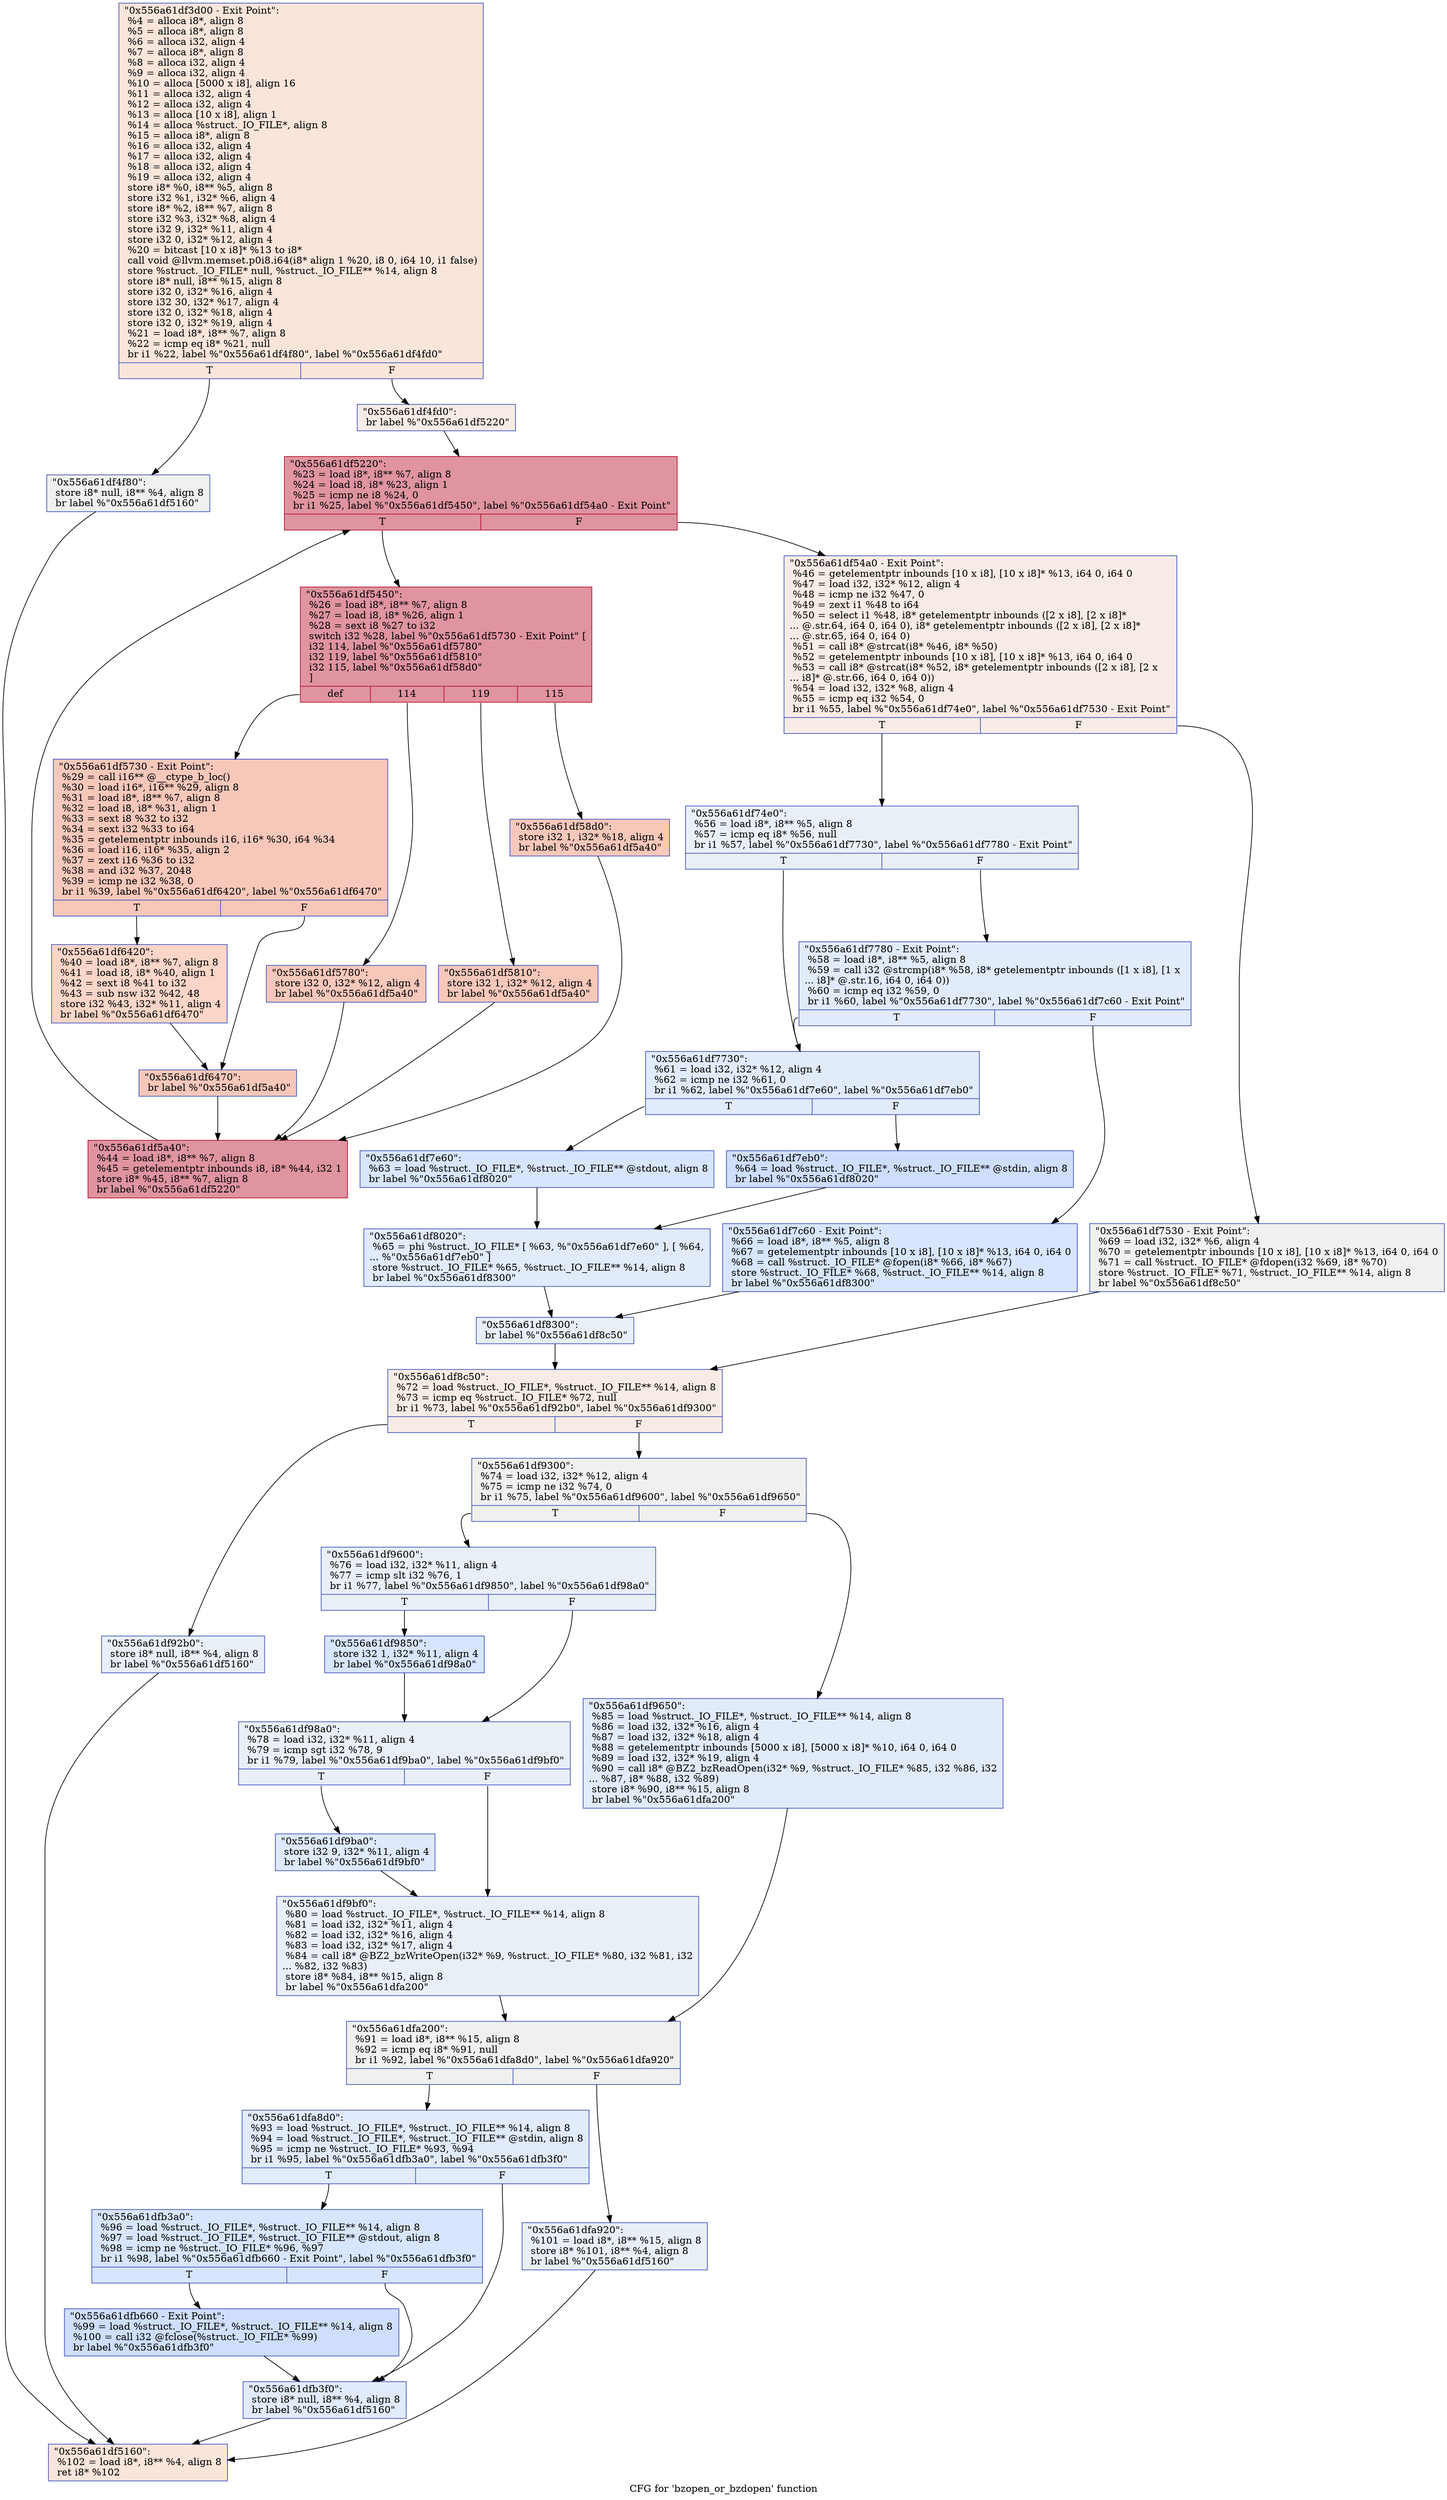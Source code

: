 digraph "CFG for 'bzopen_or_bzdopen' function" {
	label="CFG for 'bzopen_or_bzdopen' function";

	Node0x556a61df3d00 [shape=record,color="#3d50c3ff", style=filled, fillcolor="#f4c5ad70",label="{\"0x556a61df3d00 - Exit Point\":\l  %4 = alloca i8*, align 8\l  %5 = alloca i8*, align 8\l  %6 = alloca i32, align 4\l  %7 = alloca i8*, align 8\l  %8 = alloca i32, align 4\l  %9 = alloca i32, align 4\l  %10 = alloca [5000 x i8], align 16\l  %11 = alloca i32, align 4\l  %12 = alloca i32, align 4\l  %13 = alloca [10 x i8], align 1\l  %14 = alloca %struct._IO_FILE*, align 8\l  %15 = alloca i8*, align 8\l  %16 = alloca i32, align 4\l  %17 = alloca i32, align 4\l  %18 = alloca i32, align 4\l  %19 = alloca i32, align 4\l  store i8* %0, i8** %5, align 8\l  store i32 %1, i32* %6, align 4\l  store i8* %2, i8** %7, align 8\l  store i32 %3, i32* %8, align 4\l  store i32 9, i32* %11, align 4\l  store i32 0, i32* %12, align 4\l  %20 = bitcast [10 x i8]* %13 to i8*\l  call void @llvm.memset.p0i8.i64(i8* align 1 %20, i8 0, i64 10, i1 false)\l  store %struct._IO_FILE* null, %struct._IO_FILE** %14, align 8\l  store i8* null, i8** %15, align 8\l  store i32 0, i32* %16, align 4\l  store i32 30, i32* %17, align 4\l  store i32 0, i32* %18, align 4\l  store i32 0, i32* %19, align 4\l  %21 = load i8*, i8** %7, align 8\l  %22 = icmp eq i8* %21, null\l  br i1 %22, label %\"0x556a61df4f80\", label %\"0x556a61df4fd0\"\l|{<s0>T|<s1>F}}"];
	Node0x556a61df3d00:s0 -> Node0x556a61df4f80;
	Node0x556a61df3d00:s1 -> Node0x556a61df4fd0;
	Node0x556a61df4f80 [shape=record,color="#3d50c3ff", style=filled, fillcolor="#dedcdb70",label="{\"0x556a61df4f80\":                                 \l  store i8* null, i8** %4, align 8\l  br label %\"0x556a61df5160\"\l}"];
	Node0x556a61df4f80 -> Node0x556a61df5160;
	Node0x556a61df4fd0 [shape=record,color="#3d50c3ff", style=filled, fillcolor="#ecd3c570",label="{\"0x556a61df4fd0\":                                 \l  br label %\"0x556a61df5220\"\l}"];
	Node0x556a61df4fd0 -> Node0x556a61df5220;
	Node0x556a61df5220 [shape=record,color="#b70d28ff", style=filled, fillcolor="#b70d2870",label="{\"0x556a61df5220\":                                 \l  %23 = load i8*, i8** %7, align 8\l  %24 = load i8, i8* %23, align 1\l  %25 = icmp ne i8 %24, 0\l  br i1 %25, label %\"0x556a61df5450\", label %\"0x556a61df54a0 - Exit Point\"\l|{<s0>T|<s1>F}}"];
	Node0x556a61df5220:s0 -> Node0x556a61df5450;
	Node0x556a61df5220:s1 -> Node0x556a61df54a0;
	Node0x556a61df5450 [shape=record,color="#b70d28ff", style=filled, fillcolor="#b70d2870",label="{\"0x556a61df5450\":                                 \l  %26 = load i8*, i8** %7, align 8\l  %27 = load i8, i8* %26, align 1\l  %28 = sext i8 %27 to i32\l  switch i32 %28, label %\"0x556a61df5730 - Exit Point\" [\l    i32 114, label %\"0x556a61df5780\"\l    i32 119, label %\"0x556a61df5810\"\l    i32 115, label %\"0x556a61df58d0\"\l  ]\l|{<s0>def|<s1>114|<s2>119|<s3>115}}"];
	Node0x556a61df5450:s0 -> Node0x556a61df5730;
	Node0x556a61df5450:s1 -> Node0x556a61df5780;
	Node0x556a61df5450:s2 -> Node0x556a61df5810;
	Node0x556a61df5450:s3 -> Node0x556a61df58d0;
	Node0x556a61df5780 [shape=record,color="#3d50c3ff", style=filled, fillcolor="#ec7f6370",label="{\"0x556a61df5780\":                                 \l  store i32 0, i32* %12, align 4\l  br label %\"0x556a61df5a40\"\l}"];
	Node0x556a61df5780 -> Node0x556a61df5a40;
	Node0x556a61df5810 [shape=record,color="#3d50c3ff", style=filled, fillcolor="#ec7f6370",label="{\"0x556a61df5810\":                                 \l  store i32 1, i32* %12, align 4\l  br label %\"0x556a61df5a40\"\l}"];
	Node0x556a61df5810 -> Node0x556a61df5a40;
	Node0x556a61df58d0 [shape=record,color="#3d50c3ff", style=filled, fillcolor="#ec7f6370",label="{\"0x556a61df58d0\":                                 \l  store i32 1, i32* %18, align 4\l  br label %\"0x556a61df5a40\"\l}"];
	Node0x556a61df58d0 -> Node0x556a61df5a40;
	Node0x556a61df5730 [shape=record,color="#3d50c3ff", style=filled, fillcolor="#ec7f6370",label="{\"0x556a61df5730 - Exit Point\":                    \l  %29 = call i16** @__ctype_b_loc()\l  %30 = load i16*, i16** %29, align 8\l  %31 = load i8*, i8** %7, align 8\l  %32 = load i8, i8* %31, align 1\l  %33 = sext i8 %32 to i32\l  %34 = sext i32 %33 to i64\l  %35 = getelementptr inbounds i16, i16* %30, i64 %34\l  %36 = load i16, i16* %35, align 2\l  %37 = zext i16 %36 to i32\l  %38 = and i32 %37, 2048\l  %39 = icmp ne i32 %38, 0\l  br i1 %39, label %\"0x556a61df6420\", label %\"0x556a61df6470\"\l|{<s0>T|<s1>F}}"];
	Node0x556a61df5730:s0 -> Node0x556a61df6420;
	Node0x556a61df5730:s1 -> Node0x556a61df6470;
	Node0x556a61df6420 [shape=record,color="#3d50c3ff", style=filled, fillcolor="#f5a08170",label="{\"0x556a61df6420\":                                 \l  %40 = load i8*, i8** %7, align 8\l  %41 = load i8, i8* %40, align 1\l  %42 = sext i8 %41 to i32\l  %43 = sub nsw i32 %42, 48\l  store i32 %43, i32* %11, align 4\l  br label %\"0x556a61df6470\"\l}"];
	Node0x556a61df6420 -> Node0x556a61df6470;
	Node0x556a61df6470 [shape=record,color="#3d50c3ff", style=filled, fillcolor="#ec7f6370",label="{\"0x556a61df6470\":                                 \l  br label %\"0x556a61df5a40\"\l}"];
	Node0x556a61df6470 -> Node0x556a61df5a40;
	Node0x556a61df5a40 [shape=record,color="#b70d28ff", style=filled, fillcolor="#b70d2870",label="{\"0x556a61df5a40\":                                 \l  %44 = load i8*, i8** %7, align 8\l  %45 = getelementptr inbounds i8, i8* %44, i32 1\l  store i8* %45, i8** %7, align 8\l  br label %\"0x556a61df5220\"\l}"];
	Node0x556a61df5a40 -> Node0x556a61df5220;
	Node0x556a61df54a0 [shape=record,color="#3d50c3ff", style=filled, fillcolor="#ecd3c570",label="{\"0x556a61df54a0 - Exit Point\":                    \l  %46 = getelementptr inbounds [10 x i8], [10 x i8]* %13, i64 0, i64 0\l  %47 = load i32, i32* %12, align 4\l  %48 = icmp ne i32 %47, 0\l  %49 = zext i1 %48 to i64\l  %50 = select i1 %48, i8* getelementptr inbounds ([2 x i8], [2 x i8]*\l... @.str.64, i64 0, i64 0), i8* getelementptr inbounds ([2 x i8], [2 x i8]*\l... @.str.65, i64 0, i64 0)\l  %51 = call i8* @strcat(i8* %46, i8* %50)\l  %52 = getelementptr inbounds [10 x i8], [10 x i8]* %13, i64 0, i64 0\l  %53 = call i8* @strcat(i8* %52, i8* getelementptr inbounds ([2 x i8], [2 x\l... i8]* @.str.66, i64 0, i64 0))\l  %54 = load i32, i32* %8, align 4\l  %55 = icmp eq i32 %54, 0\l  br i1 %55, label %\"0x556a61df74e0\", label %\"0x556a61df7530 - Exit Point\"\l|{<s0>T|<s1>F}}"];
	Node0x556a61df54a0:s0 -> Node0x556a61df74e0;
	Node0x556a61df54a0:s1 -> Node0x556a61df7530;
	Node0x556a61df74e0 [shape=record,color="#3d50c3ff", style=filled, fillcolor="#cedaeb70",label="{\"0x556a61df74e0\":                                 \l  %56 = load i8*, i8** %5, align 8\l  %57 = icmp eq i8* %56, null\l  br i1 %57, label %\"0x556a61df7730\", label %\"0x556a61df7780 - Exit Point\"\l|{<s0>T|<s1>F}}"];
	Node0x556a61df74e0:s0 -> Node0x556a61df7730;
	Node0x556a61df74e0:s1 -> Node0x556a61df7780;
	Node0x556a61df7780 [shape=record,color="#3d50c3ff", style=filled, fillcolor="#bbd1f870",label="{\"0x556a61df7780 - Exit Point\":                    \l  %58 = load i8*, i8** %5, align 8\l  %59 = call i32 @strcmp(i8* %58, i8* getelementptr inbounds ([1 x i8], [1 x\l... i8]* @.str.16, i64 0, i64 0))\l  %60 = icmp eq i32 %59, 0\l  br i1 %60, label %\"0x556a61df7730\", label %\"0x556a61df7c60 - Exit Point\"\l|{<s0>T|<s1>F}}"];
	Node0x556a61df7780:s0 -> Node0x556a61df7730;
	Node0x556a61df7780:s1 -> Node0x556a61df7c60;
	Node0x556a61df7730 [shape=record,color="#3d50c3ff", style=filled, fillcolor="#bbd1f870",label="{\"0x556a61df7730\":                                 \l  %61 = load i32, i32* %12, align 4\l  %62 = icmp ne i32 %61, 0\l  br i1 %62, label %\"0x556a61df7e60\", label %\"0x556a61df7eb0\"\l|{<s0>T|<s1>F}}"];
	Node0x556a61df7730:s0 -> Node0x556a61df7e60;
	Node0x556a61df7730:s1 -> Node0x556a61df7eb0;
	Node0x556a61df7e60 [shape=record,color="#3d50c3ff", style=filled, fillcolor="#a7c5fe70",label="{\"0x556a61df7e60\":                                 \l  %63 = load %struct._IO_FILE*, %struct._IO_FILE** @stdout, align 8\l  br label %\"0x556a61df8020\"\l}"];
	Node0x556a61df7e60 -> Node0x556a61df8020;
	Node0x556a61df7eb0 [shape=record,color="#3d50c3ff", style=filled, fillcolor="#93b5fe70",label="{\"0x556a61df7eb0\":                                 \l  %64 = load %struct._IO_FILE*, %struct._IO_FILE** @stdin, align 8\l  br label %\"0x556a61df8020\"\l}"];
	Node0x556a61df7eb0 -> Node0x556a61df8020;
	Node0x556a61df8020 [shape=record,color="#3d50c3ff", style=filled, fillcolor="#bbd1f870",label="{\"0x556a61df8020\":                                 \l  %65 = phi %struct._IO_FILE* [ %63, %\"0x556a61df7e60\" ], [ %64,\l... %\"0x556a61df7eb0\" ]\l  store %struct._IO_FILE* %65, %struct._IO_FILE** %14, align 8\l  br label %\"0x556a61df8300\"\l}"];
	Node0x556a61df8020 -> Node0x556a61df8300;
	Node0x556a61df7c60 [shape=record,color="#3d50c3ff", style=filled, fillcolor="#a7c5fe70",label="{\"0x556a61df7c60 - Exit Point\":                    \l  %66 = load i8*, i8** %5, align 8\l  %67 = getelementptr inbounds [10 x i8], [10 x i8]* %13, i64 0, i64 0\l  %68 = call %struct._IO_FILE* @fopen(i8* %66, i8* %67)\l  store %struct._IO_FILE* %68, %struct._IO_FILE** %14, align 8\l  br label %\"0x556a61df8300\"\l}"];
	Node0x556a61df7c60 -> Node0x556a61df8300;
	Node0x556a61df8300 [shape=record,color="#3d50c3ff", style=filled, fillcolor="#cedaeb70",label="{\"0x556a61df8300\":                                 \l  br label %\"0x556a61df8c50\"\l}"];
	Node0x556a61df8300 -> Node0x556a61df8c50;
	Node0x556a61df7530 [shape=record,color="#3d50c3ff", style=filled, fillcolor="#dedcdb70",label="{\"0x556a61df7530 - Exit Point\":                    \l  %69 = load i32, i32* %6, align 4\l  %70 = getelementptr inbounds [10 x i8], [10 x i8]* %13, i64 0, i64 0\l  %71 = call %struct._IO_FILE* @fdopen(i32 %69, i8* %70)\l  store %struct._IO_FILE* %71, %struct._IO_FILE** %14, align 8\l  br label %\"0x556a61df8c50\"\l}"];
	Node0x556a61df7530 -> Node0x556a61df8c50;
	Node0x556a61df8c50 [shape=record,color="#3d50c3ff", style=filled, fillcolor="#ecd3c570",label="{\"0x556a61df8c50\":                                 \l  %72 = load %struct._IO_FILE*, %struct._IO_FILE** %14, align 8\l  %73 = icmp eq %struct._IO_FILE* %72, null\l  br i1 %73, label %\"0x556a61df92b0\", label %\"0x556a61df9300\"\l|{<s0>T|<s1>F}}"];
	Node0x556a61df8c50:s0 -> Node0x556a61df92b0;
	Node0x556a61df8c50:s1 -> Node0x556a61df9300;
	Node0x556a61df92b0 [shape=record,color="#3d50c3ff", style=filled, fillcolor="#cedaeb70",label="{\"0x556a61df92b0\":                                 \l  store i8* null, i8** %4, align 8\l  br label %\"0x556a61df5160\"\l}"];
	Node0x556a61df92b0 -> Node0x556a61df5160;
	Node0x556a61df9300 [shape=record,color="#3d50c3ff", style=filled, fillcolor="#dedcdb70",label="{\"0x556a61df9300\":                                 \l  %74 = load i32, i32* %12, align 4\l  %75 = icmp ne i32 %74, 0\l  br i1 %75, label %\"0x556a61df9600\", label %\"0x556a61df9650\"\l|{<s0>T|<s1>F}}"];
	Node0x556a61df9300:s0 -> Node0x556a61df9600;
	Node0x556a61df9300:s1 -> Node0x556a61df9650;
	Node0x556a61df9600 [shape=record,color="#3d50c3ff", style=filled, fillcolor="#cedaeb70",label="{\"0x556a61df9600\":                                 \l  %76 = load i32, i32* %11, align 4\l  %77 = icmp slt i32 %76, 1\l  br i1 %77, label %\"0x556a61df9850\", label %\"0x556a61df98a0\"\l|{<s0>T|<s1>F}}"];
	Node0x556a61df9600:s0 -> Node0x556a61df9850;
	Node0x556a61df9600:s1 -> Node0x556a61df98a0;
	Node0x556a61df9850 [shape=record,color="#3d50c3ff", style=filled, fillcolor="#a7c5fe70",label="{\"0x556a61df9850\":                                 \l  store i32 1, i32* %11, align 4\l  br label %\"0x556a61df98a0\"\l}"];
	Node0x556a61df9850 -> Node0x556a61df98a0;
	Node0x556a61df98a0 [shape=record,color="#3d50c3ff", style=filled, fillcolor="#cedaeb70",label="{\"0x556a61df98a0\":                                 \l  %78 = load i32, i32* %11, align 4\l  %79 = icmp sgt i32 %78, 9\l  br i1 %79, label %\"0x556a61df9ba0\", label %\"0x556a61df9bf0\"\l|{<s0>T|<s1>F}}"];
	Node0x556a61df98a0:s0 -> Node0x556a61df9ba0;
	Node0x556a61df98a0:s1 -> Node0x556a61df9bf0;
	Node0x556a61df9ba0 [shape=record,color="#3d50c3ff", style=filled, fillcolor="#b5cdfa70",label="{\"0x556a61df9ba0\":                                 \l  store i32 9, i32* %11, align 4\l  br label %\"0x556a61df9bf0\"\l}"];
	Node0x556a61df9ba0 -> Node0x556a61df9bf0;
	Node0x556a61df9bf0 [shape=record,color="#3d50c3ff", style=filled, fillcolor="#cedaeb70",label="{\"0x556a61df9bf0\":                                 \l  %80 = load %struct._IO_FILE*, %struct._IO_FILE** %14, align 8\l  %81 = load i32, i32* %11, align 4\l  %82 = load i32, i32* %16, align 4\l  %83 = load i32, i32* %17, align 4\l  %84 = call i8* @BZ2_bzWriteOpen(i32* %9, %struct._IO_FILE* %80, i32 %81, i32\l... %82, i32 %83)\l  store i8* %84, i8** %15, align 8\l  br label %\"0x556a61dfa200\"\l}"];
	Node0x556a61df9bf0 -> Node0x556a61dfa200;
	Node0x556a61df9650 [shape=record,color="#3d50c3ff", style=filled, fillcolor="#bbd1f870",label="{\"0x556a61df9650\":                                 \l  %85 = load %struct._IO_FILE*, %struct._IO_FILE** %14, align 8\l  %86 = load i32, i32* %16, align 4\l  %87 = load i32, i32* %18, align 4\l  %88 = getelementptr inbounds [5000 x i8], [5000 x i8]* %10, i64 0, i64 0\l  %89 = load i32, i32* %19, align 4\l  %90 = call i8* @BZ2_bzReadOpen(i32* %9, %struct._IO_FILE* %85, i32 %86, i32\l... %87, i8* %88, i32 %89)\l  store i8* %90, i8** %15, align 8\l  br label %\"0x556a61dfa200\"\l}"];
	Node0x556a61df9650 -> Node0x556a61dfa200;
	Node0x556a61dfa200 [shape=record,color="#3d50c3ff", style=filled, fillcolor="#dedcdb70",label="{\"0x556a61dfa200\":                                 \l  %91 = load i8*, i8** %15, align 8\l  %92 = icmp eq i8* %91, null\l  br i1 %92, label %\"0x556a61dfa8d0\", label %\"0x556a61dfa920\"\l|{<s0>T|<s1>F}}"];
	Node0x556a61dfa200:s0 -> Node0x556a61dfa8d0;
	Node0x556a61dfa200:s1 -> Node0x556a61dfa920;
	Node0x556a61dfa8d0 [shape=record,color="#3d50c3ff", style=filled, fillcolor="#bbd1f870",label="{\"0x556a61dfa8d0\":                                 \l  %93 = load %struct._IO_FILE*, %struct._IO_FILE** %14, align 8\l  %94 = load %struct._IO_FILE*, %struct._IO_FILE** @stdin, align 8\l  %95 = icmp ne %struct._IO_FILE* %93, %94\l  br i1 %95, label %\"0x556a61dfb3a0\", label %\"0x556a61dfb3f0\"\l|{<s0>T|<s1>F}}"];
	Node0x556a61dfa8d0:s0 -> Node0x556a61dfb3a0;
	Node0x556a61dfa8d0:s1 -> Node0x556a61dfb3f0;
	Node0x556a61dfb3a0 [shape=record,color="#3d50c3ff", style=filled, fillcolor="#a7c5fe70",label="{\"0x556a61dfb3a0\":                                 \l  %96 = load %struct._IO_FILE*, %struct._IO_FILE** %14, align 8\l  %97 = load %struct._IO_FILE*, %struct._IO_FILE** @stdout, align 8\l  %98 = icmp ne %struct._IO_FILE* %96, %97\l  br i1 %98, label %\"0x556a61dfb660 - Exit Point\", label %\"0x556a61dfb3f0\"\l|{<s0>T|<s1>F}}"];
	Node0x556a61dfb3a0:s0 -> Node0x556a61dfb660;
	Node0x556a61dfb3a0:s1 -> Node0x556a61dfb3f0;
	Node0x556a61dfb660 [shape=record,color="#3d50c3ff", style=filled, fillcolor="#93b5fe70",label="{\"0x556a61dfb660 - Exit Point\":                    \l  %99 = load %struct._IO_FILE*, %struct._IO_FILE** %14, align 8\l  %100 = call i32 @fclose(%struct._IO_FILE* %99)\l  br label %\"0x556a61dfb3f0\"\l}"];
	Node0x556a61dfb660 -> Node0x556a61dfb3f0;
	Node0x556a61dfb3f0 [shape=record,color="#3d50c3ff", style=filled, fillcolor="#bbd1f870",label="{\"0x556a61dfb3f0\":                                 \l  store i8* null, i8** %4, align 8\l  br label %\"0x556a61df5160\"\l}"];
	Node0x556a61dfb3f0 -> Node0x556a61df5160;
	Node0x556a61dfa920 [shape=record,color="#3d50c3ff", style=filled, fillcolor="#cedaeb70",label="{\"0x556a61dfa920\":                                 \l  %101 = load i8*, i8** %15, align 8\l  store i8* %101, i8** %4, align 8\l  br label %\"0x556a61df5160\"\l}"];
	Node0x556a61dfa920 -> Node0x556a61df5160;
	Node0x556a61df5160 [shape=record,color="#3d50c3ff", style=filled, fillcolor="#f4c5ad70",label="{\"0x556a61df5160\":                                 \l  %102 = load i8*, i8** %4, align 8\l  ret i8* %102\l}"];
}
